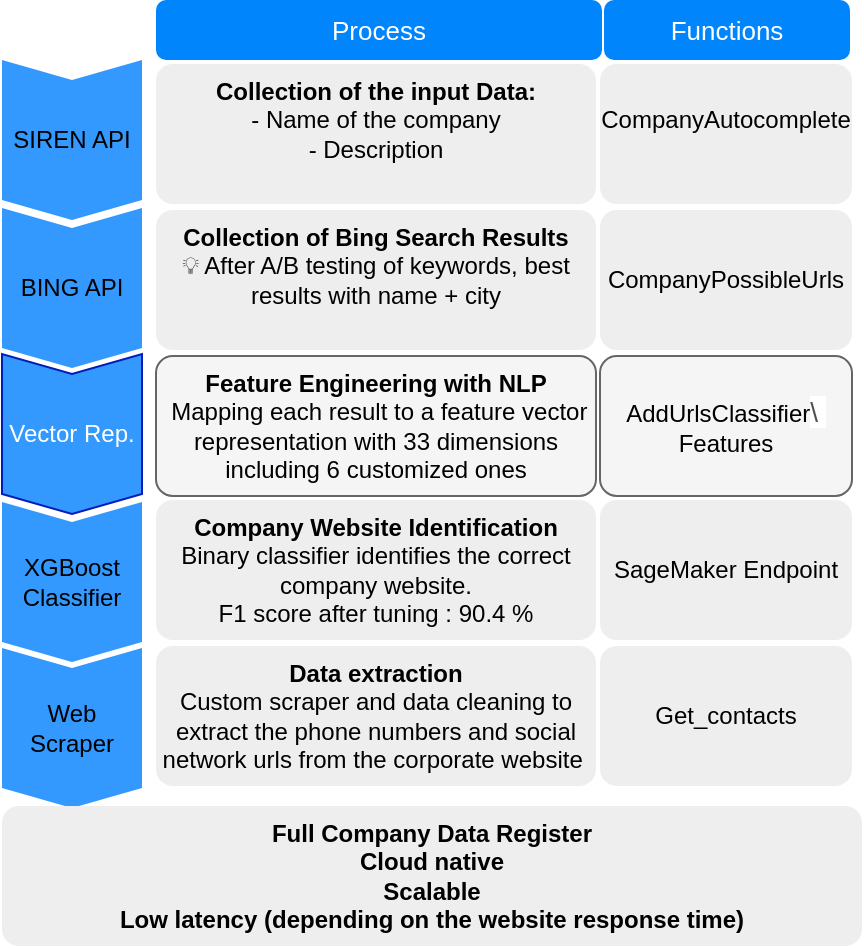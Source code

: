<mxfile>
    <diagram id="1IHpqXt0fLx4c60lM3Qe" name="Page-1">
        <mxGraphModel dx="642" dy="680" grid="1" gridSize="10" guides="1" tooltips="1" connect="1" arrows="1" fold="1" page="1" pageScale="1" pageWidth="827" pageHeight="1169" math="0" shadow="0">
            <root>
                <mxCell id="0"/>
                <mxCell id="1" parent="0"/>
                <mxCell id="12" value="SIREN API" style="shape=step;perimeter=stepPerimeter;whiteSpace=wrap;html=1;fixedSize=1;size=10;direction=south;fillColor=#3399FF;strokeColor=none;rounded=0;" vertex="1" parent="1">
                    <mxGeometry x="300" y="30" width="70" height="80" as="geometry"/>
                </mxCell>
                <mxCell id="13" value="BING API" style="shape=step;perimeter=stepPerimeter;whiteSpace=wrap;html=1;fixedSize=1;size=10;direction=south;fillColor=#3399FF;strokeColor=none;rounded=0;" vertex="1" parent="1">
                    <mxGeometry x="300" y="104" width="70" height="80" as="geometry"/>
                </mxCell>
                <mxCell id="14" value="XGBoost Classifier" style="shape=step;perimeter=stepPerimeter;whiteSpace=wrap;html=1;fixedSize=1;size=10;direction=south;fillColor=#3399FF;strokeColor=none;rounded=0;" vertex="1" parent="1">
                    <mxGeometry x="300" y="251" width="70" height="80" as="geometry"/>
                </mxCell>
                <mxCell id="15" value="Web Scraper" style="shape=step;perimeter=stepPerimeter;whiteSpace=wrap;html=1;fixedSize=1;size=10;direction=south;fillColor=#3399FF;strokeColor=none;rounded=0;" vertex="1" parent="1">
                    <mxGeometry x="300" y="324" width="70" height="80" as="geometry"/>
                </mxCell>
                <mxCell id="17" value="&lt;font&gt;&lt;font&gt;&lt;b&gt;Collection of the input Data:&lt;/b&gt;&lt;br&gt;- Name of the company&lt;br&gt;- Description&lt;/font&gt;&lt;br&gt;&lt;/font&gt;" style="rounded=1;strokeColor=none;fillColor=#EEEEEE;align=center;arcSize=12;verticalAlign=top;whiteSpace=wrap;html=1;fontSize=12;fontColor=#000000;" vertex="1" parent="1">
                    <mxGeometry x="377" y="32" width="220" height="70" as="geometry"/>
                </mxCell>
                <mxCell id="18" value="&lt;font&gt;&lt;b&gt;Collection of Bing Search Results&lt;/b&gt;&lt;br&gt;💡 After A/B testing of keywords, best results with name + city&lt;br&gt;&lt;/font&gt;" style="rounded=1;strokeColor=none;fillColor=#EEEEEE;align=center;arcSize=12;verticalAlign=top;whiteSpace=wrap;html=1;fontSize=12;fontColor=#000000;" vertex="1" parent="1">
                    <mxGeometry x="377" y="105" width="220" height="70" as="geometry"/>
                </mxCell>
                <mxCell id="19" value="&lt;font&gt;&lt;b&gt;Company Website Identification&lt;/b&gt;&lt;br&gt;Binary classifier identifies the correct company website. &lt;br&gt;F1 score after tuning : 90.4 %&lt;br&gt;&lt;/font&gt;" style="rounded=1;strokeColor=none;fillColor=#EEEEEE;align=center;arcSize=12;verticalAlign=top;whiteSpace=wrap;html=1;fontSize=12;fontColor=#000000;" vertex="1" parent="1">
                    <mxGeometry x="377" y="250" width="220" height="70" as="geometry"/>
                </mxCell>
                <mxCell id="20" value="&lt;font&gt;&lt;b&gt;Data extraction&lt;/b&gt;&lt;br&gt;Custom scraper and data cleaning to extract the phone numbers and social network urls from the corporate website&amp;nbsp;&lt;br&gt;&lt;/font&gt;" style="rounded=1;strokeColor=none;fillColor=#EEEEEE;align=center;arcSize=12;verticalAlign=top;whiteSpace=wrap;html=1;fontSize=12;fontColor=#000000;" vertex="1" parent="1">
                    <mxGeometry x="377" y="323" width="220" height="70" as="geometry"/>
                </mxCell>
                <mxCell id="21" value="&lt;font&gt;&lt;b&gt;Full Company Data Register&lt;br&gt;Cloud native&lt;br&gt;Scalable&lt;br&gt;Low latency (depending on the website response time)&lt;/b&gt;&lt;br&gt;&lt;/font&gt;" style="rounded=1;strokeColor=none;fillColor=#EEEEEE;align=center;arcSize=12;verticalAlign=top;whiteSpace=wrap;html=1;fontSize=12;fontColor=#000000;" vertex="1" parent="1">
                    <mxGeometry x="300" y="403" width="430" height="70" as="geometry"/>
                </mxCell>
                <mxCell id="22" value="Vector Rep." style="shape=step;perimeter=stepPerimeter;whiteSpace=wrap;html=1;fixedSize=1;size=10;direction=south;fillColor=#3399FF;strokeColor=#001DBC;rounded=0;fontColor=#ffffff;" vertex="1" parent="1">
                    <mxGeometry x="300" y="177" width="70" height="80" as="geometry"/>
                </mxCell>
                <mxCell id="23" value="&lt;font&gt;&lt;b&gt;Feature Engineering with NLP&lt;/b&gt;&lt;br&gt;&amp;nbsp;Mapping each result to a feature vector representation with 33 dimensions including 6 customized ones&lt;br&gt;&lt;/font&gt;" style="rounded=1;align=center;arcSize=12;verticalAlign=top;whiteSpace=wrap;html=1;fontSize=12;fontColor=#000000;fillColor=#f5f5f5;strokeColor=#666666;" vertex="1" parent="1">
                    <mxGeometry x="377" y="178" width="220" height="70" as="geometry"/>
                </mxCell>
                <mxCell id="25" value="&lt;font style=&quot;font-size: 12px;&quot;&gt;&lt;font style=&quot;font-size: 12px;&quot;&gt;&lt;br style=&quot;font-size: 12px;&quot;&gt;CompanyAutocomplete&lt;/font&gt;&lt;br style=&quot;font-size: 12px;&quot;&gt;&lt;/font&gt;" style="rounded=1;strokeColor=none;fillColor=#EEEEEE;align=center;arcSize=12;verticalAlign=top;whiteSpace=wrap;html=1;fontSize=12;fontColor=#000000;" vertex="1" parent="1">
                    <mxGeometry x="599" y="32" width="126" height="70" as="geometry"/>
                </mxCell>
                <mxCell id="26" value="CompanyPossibleUrls" style="rounded=1;strokeColor=none;fillColor=#EEEEEE;align=center;arcSize=12;verticalAlign=middle;whiteSpace=wrap;html=1;fontSize=12;fontColor=#000000;" vertex="1" parent="1">
                    <mxGeometry x="599" y="105" width="126" height="70" as="geometry"/>
                </mxCell>
                <mxCell id="27" value="&lt;span&gt;SageMaker Endpoint&lt;/span&gt;" style="rounded=1;strokeColor=none;fillColor=#EEEEEE;align=center;arcSize=12;verticalAlign=middle;whiteSpace=wrap;html=1;fontSize=12;fontColor=#000000;fontStyle=0" vertex="1" parent="1">
                    <mxGeometry x="599" y="250" width="126" height="70" as="geometry"/>
                </mxCell>
                <mxCell id="28" value="Get_contacts" style="rounded=1;strokeColor=none;fillColor=#EEEEEE;align=center;arcSize=12;verticalAlign=middle;whiteSpace=wrap;html=1;fontSize=12;fontColor=#000000;" vertex="1" parent="1">
                    <mxGeometry x="599" y="323" width="126" height="70" as="geometry"/>
                </mxCell>
                <mxCell id="29" value="AddUrlsClassifier&lt;span style=&quot;color: rgb(77 , 81 , 86) ; font-family: &amp;#34;arial&amp;#34; , sans-serif ; font-size: 14px ; text-align: left ; background-color: rgb(255 , 255 , 255)&quot;&gt;\&lt;span class=&quot;Apple-converted-space&quot;&gt;&amp;nbsp;&lt;/span&gt;&lt;/span&gt;&lt;br&gt;Features" style="rounded=1;align=center;arcSize=12;verticalAlign=middle;whiteSpace=wrap;html=1;fontSize=12;fontColor=#000000;fillColor=#f5f5f5;strokeColor=#666666;" vertex="1" parent="1">
                    <mxGeometry x="599" y="178" width="126" height="70" as="geometry"/>
                </mxCell>
                <mxCell id="30" value="Functions" style="html=1;shadow=0;dashed=0;shape=mxgraph.bootstrap.rrect;rSize=5;strokeColor=none;strokeWidth=1;fillColor=#0085FC;fontColor=#FFFFFF;whiteSpace=wrap;align=center;verticalAlign=middle;spacingLeft=0;fontStyle=0;fontSize=13;spacing=5;" vertex="1" parent="1">
                    <mxGeometry x="601" width="123" height="30" as="geometry"/>
                </mxCell>
                <mxCell id="31" value="Process" style="html=1;shadow=0;dashed=0;shape=mxgraph.bootstrap.rrect;rSize=5;strokeColor=none;strokeWidth=1;fillColor=#0085FC;fontColor=#FFFFFF;whiteSpace=wrap;align=center;verticalAlign=middle;spacingLeft=0;fontStyle=0;fontSize=13;spacing=5;" vertex="1" parent="1">
                    <mxGeometry x="377" width="223" height="30" as="geometry"/>
                </mxCell>
            </root>
        </mxGraphModel>
    </diagram>
</mxfile>